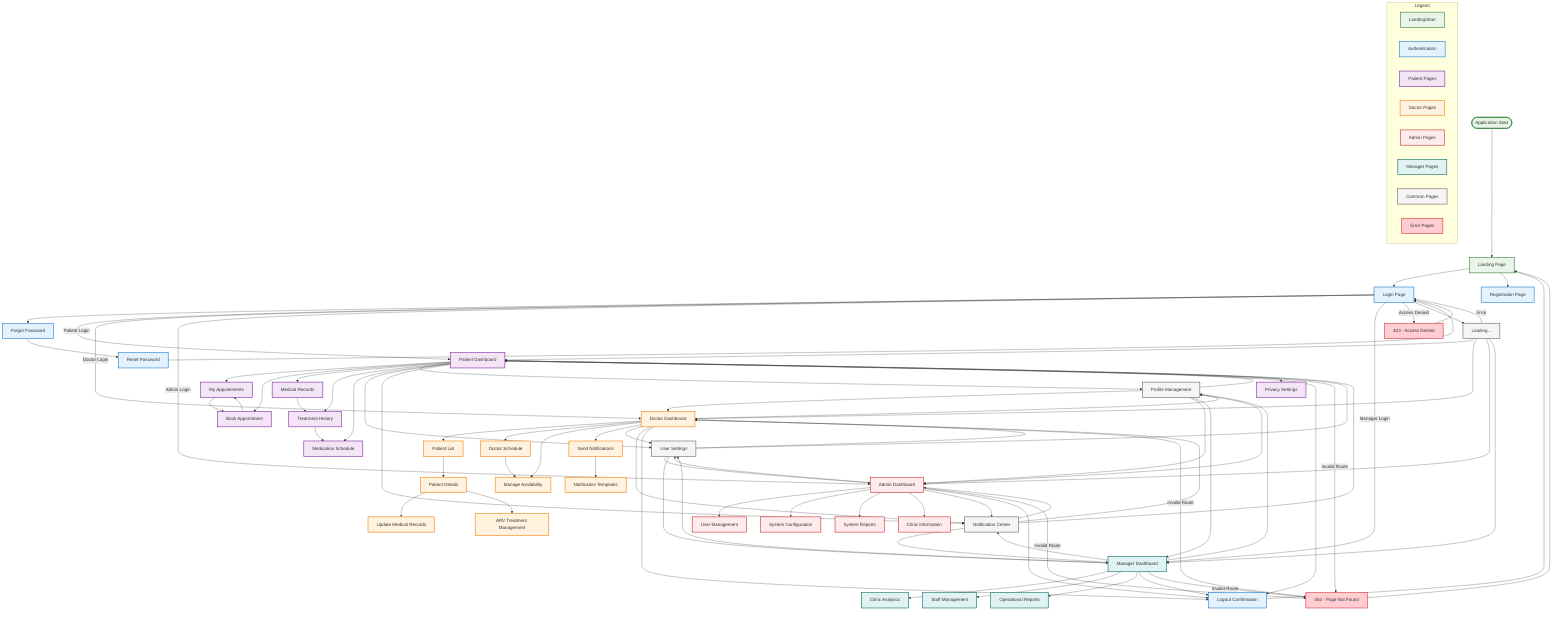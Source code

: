 graph TD
    %% Landing and Authentication
    START([Application Start])
    LANDING[Landing Page]
    LOGIN[Login Page]
    REGISTER[Registration Page]
    FORGOT[Forgot Password]
    RESET[Reset Password]
    
    %% Common Components
    LOGOUT[Logout Confirmation]
    PROFILE[Profile Management]
    SETTINGS[User Settings]
    NOTIF_CENTER[Notification Center]
    
    %% Patient Flow
    PAT_DASH[Patient Dashboard]
    PAT_APPT[My Appointments]
    BOOK_APPT[Book Appointment]
    PAT_RECORDS[Medical Records]
    PAT_TREATMENT[Treatment History]
    PAT_MEDICATION[Medication Schedule]
    PAT_PRIVACY[Privacy Settings]
    
    %% Doctor Flow
    DOC_DASH[Doctor Dashboard]
    DOC_PATIENTS[Patient List]
    PAT_DETAIL[Patient Details]
    UPDATE_RECORDS[Update Medical Records]
    ARV_MANAGEMENT[ARV Treatment Management]
    DOC_SCHEDULE[Doctor Schedule]
    AVAILABILITY[Manage Availability]
    SEND_NOTIF[Send Notifications]
    NOTIF_TEMPLATES[Notification Templates]
    
    %% Admin Flow
    ADMIN_DASH[Admin Dashboard]
    USER_MGMT[User Management]
    SYSTEM_CONFIG[System Configuration]
    ADMIN_REPORTS[System Reports]
    CLINIC_INFO[Clinic Information]
    
    %% Manager Flow
    MGR_DASH[Manager Dashboard]
    CLINIC_ANALYTICS[Clinic Analytics]
    STAFF_MGMT[Staff Management]
    OPERATIONAL_REPORTS[Operational Reports]
    
    %% Error and Loading States
    ERROR_404[404 - Page Not Found]
    ERROR_403[403 - Access Denied]
    LOADING[Loading...]
    
    %% Navigation Flow
    START --> LANDING
    LANDING --> LOGIN
    LANDING --> REGISTER
    LOGIN --> FORGOT
    FORGOT --> RESET
    RESET --> LOGIN
    
    %% Authentication Success Routes
    LOGIN -->|Patient Login| PAT_DASH
    LOGIN -->|Doctor Login| DOC_DASH
    LOGIN -->|Admin Login| ADMIN_DASH
    LOGIN -->|Manager Login| MGR_DASH
    
    %% Patient Navigation
    PAT_DASH --> PAT_APPT
    PAT_DASH --> BOOK_APPT
    PAT_DASH --> PAT_RECORDS
    PAT_DASH --> PAT_TREATMENT
    PAT_DASH --> PAT_MEDICATION
    PAT_DASH --> PROFILE
    PAT_DASH --> SETTINGS
    PAT_DASH --> NOTIF_CENTER
    PAT_DASH --> PAT_PRIVACY
    
    PAT_APPT --> BOOK_APPT
    BOOK_APPT --> PAT_APPT
    PAT_RECORDS --> PAT_TREATMENT
    PAT_TREATMENT --> PAT_MEDICATION
    
    %% Doctor Navigation
    DOC_DASH --> DOC_PATIENTS
    DOC_DASH --> DOC_SCHEDULE
    DOC_DASH --> AVAILABILITY
    DOC_DASH --> SEND_NOTIF
    DOC_DASH --> PROFILE
    DOC_DASH --> SETTINGS
    DOC_DASH --> NOTIF_CENTER
    
    DOC_PATIENTS --> PAT_DETAIL
    PAT_DETAIL --> UPDATE_RECORDS
    PAT_DETAIL --> ARV_MANAGEMENT
    DOC_SCHEDULE --> AVAILABILITY
    SEND_NOTIF --> NOTIF_TEMPLATES
    
    %% Admin Navigation
    ADMIN_DASH --> USER_MGMT
    ADMIN_DASH --> SYSTEM_CONFIG
    ADMIN_DASH --> ADMIN_REPORTS
    ADMIN_DASH --> CLINIC_INFO
    ADMIN_DASH --> PROFILE
    ADMIN_DASH --> SETTINGS
    ADMIN_DASH --> NOTIF_CENTER
    
    %% Manager Navigation
    MGR_DASH --> CLINIC_ANALYTICS
    MGR_DASH --> STAFF_MGMT
    MGR_DASH --> OPERATIONAL_REPORTS
    MGR_DASH --> PROFILE
    MGR_DASH --> SETTINGS
    MGR_DASH --> NOTIF_CENTER
    
    %% Common Return Paths
    PROFILE --> PAT_DASH
    PROFILE --> DOC_DASH
    PROFILE --> ADMIN_DASH
    PROFILE --> MGR_DASH
    
    SETTINGS --> PAT_DASH
    SETTINGS --> DOC_DASH
    SETTINGS --> ADMIN_DASH
    SETTINGS --> MGR_DASH
    
    NOTIF_CENTER --> PAT_DASH
    NOTIF_CENTER --> DOC_DASH
    NOTIF_CENTER --> ADMIN_DASH
    NOTIF_CENTER --> MGR_DASH
    
    %% Logout Flow
    PAT_DASH --> LOGOUT
    DOC_DASH --> LOGOUT
    ADMIN_DASH --> LOGOUT
    MGR_DASH --> LOGOUT
    LOGOUT --> LANDING
    
    %% Error Handling
    PAT_DASH -->|Invalid Route| ERROR_404
    DOC_DASH -->|Invalid Route| ERROR_404
    ADMIN_DASH -->|Invalid Route| ERROR_404
    MGR_DASH -->|Invalid Route| ERROR_404
    
    LOGIN -->|Access Denied| ERROR_403
    ERROR_403 --> LOGIN
    ERROR_404 --> LANDING
    
    %% Loading States
    LOGIN --> LOADING
    LOADING --> PAT_DASH
    LOADING --> DOC_DASH
    LOADING --> ADMIN_DASH
    LOADING --> MGR_DASH
    LOADING -->|Error| LOGIN
    
    %% Styling
    classDef landing fill:#e8f5e8,stroke:#2e7d32,stroke-width:2px
    classDef auth fill:#e3f2fd,stroke:#1976d2,stroke-width:2px
    classDef patient fill:#f3e5f5,stroke:#7b1fa2,stroke-width:2px
    classDef doctor fill:#fff3e0,stroke:#f57c00,stroke-width:2px
    classDef admin fill:#ffebee,stroke:#c62828,stroke-width:2px
    classDef manager fill:#e0f2f1,stroke:#00695c,stroke-width:2px
    classDef common fill:#f5f5f5,stroke:#616161,stroke-width:2px
    classDef error fill:#ffcdd2,stroke:#d32f2f,stroke-width:2px
    
    class START,LANDING landing
    class LOGIN,REGISTER,FORGOT,RESET,LOGOUT auth
    class PAT_DASH,PAT_APPT,BOOK_APPT,PAT_RECORDS,PAT_TREATMENT,PAT_MEDICATION,PAT_PRIVACY patient
    class DOC_DASH,DOC_PATIENTS,PAT_DETAIL,UPDATE_RECORDS,ARV_MANAGEMENT,DOC_SCHEDULE,AVAILABILITY,SEND_NOTIF,NOTIF_TEMPLATES doctor
    class ADMIN_DASH,USER_MGMT,SYSTEM_CONFIG,ADMIN_REPORTS,CLINIC_INFO admin
    class MGR_DASH,CLINIC_ANALYTICS,STAFF_MGMT,OPERATIONAL_REPORTS manager
    class PROFILE,SETTINGS,NOTIF_CENTER,LOADING common
    class ERROR_404,ERROR_403 error
    
    %% Navigation Notes
    subgraph "Legend"
        L1[Landing/Start]:::landing
        L2[Authentication]:::auth
        L3[Patient Pages]:::patient
        L4[Doctor Pages]:::doctor
        L5[Admin Pages]:::admin
        L6[Manager Pages]:::manager
        L7[Common Pages]:::common
        L8[Error Pages]:::error
    end